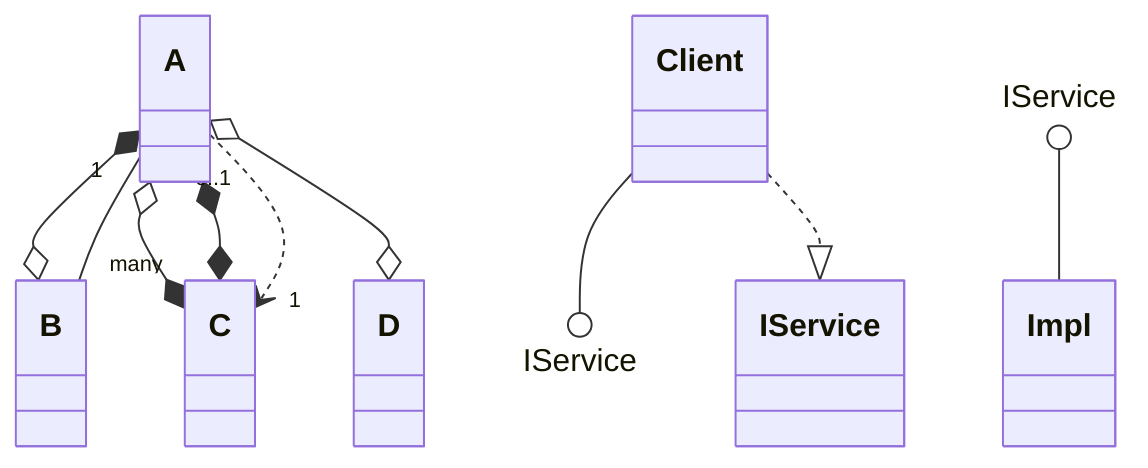 classDiagram
class A
class B
class C
class D
class Client
class IService
class Impl

A *--o B
A o--* C
A o--o D
A *--* C
Client --() IService
IService ()-- Impl

A "1" -- "many" B
A "0..1" ..> "1" C

%% dotted realization both ways (via ..|>)
Client ..|> IService